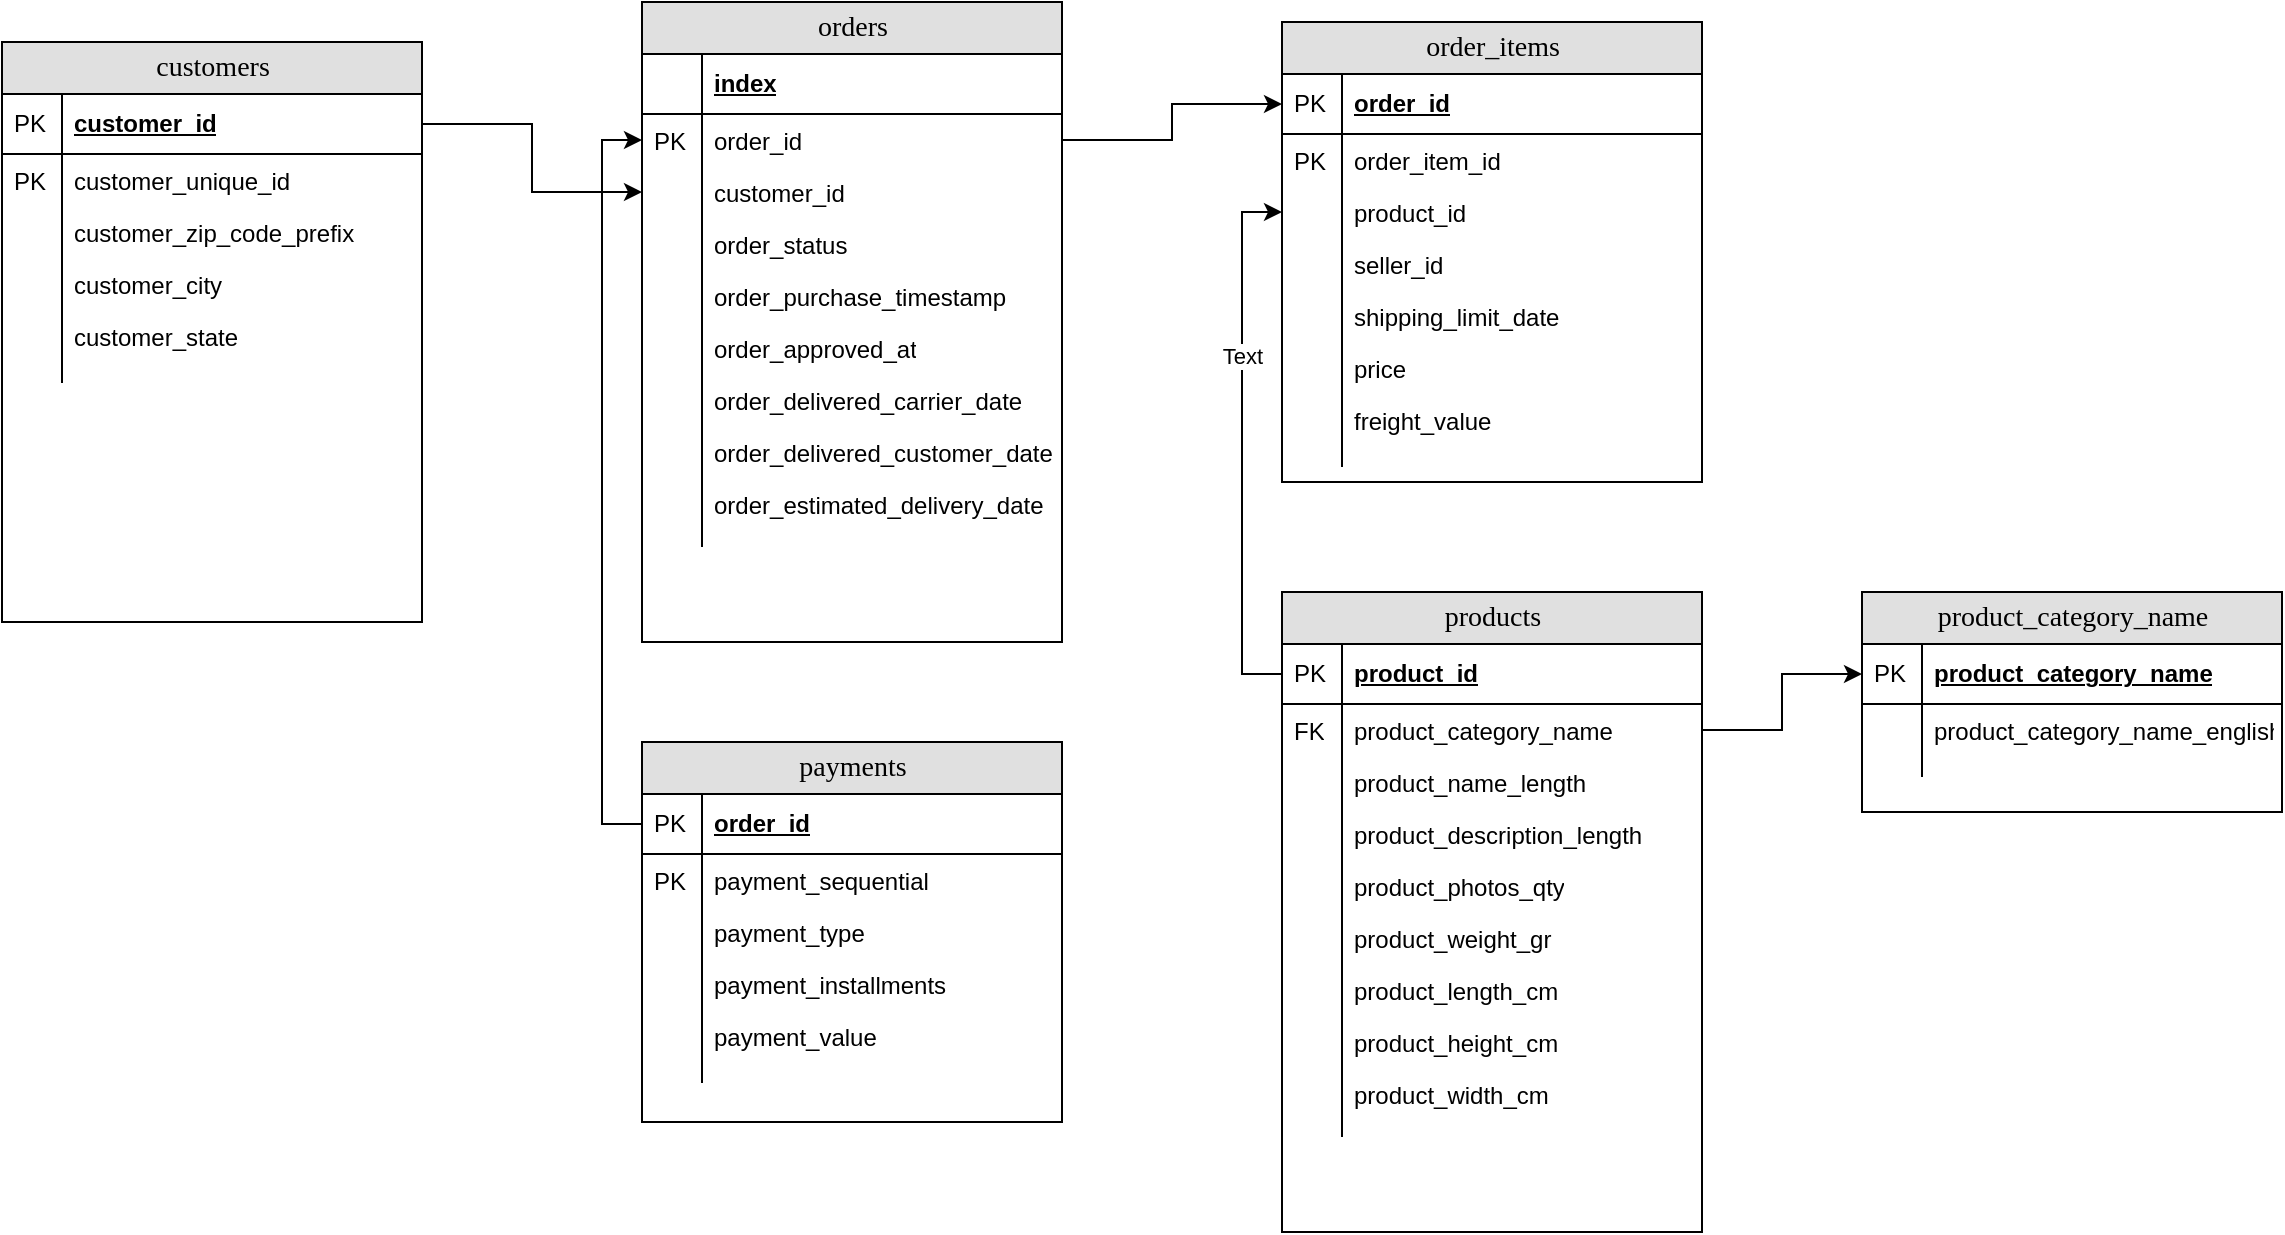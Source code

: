 <mxfile version="20.3.0" type="device"><diagram name="Page-1" id="e56a1550-8fbb-45ad-956c-1786394a9013"><mxGraphModel dx="1202" dy="741" grid="1" gridSize="10" guides="1" tooltips="1" connect="1" arrows="1" fold="1" page="1" pageScale="1" pageWidth="1100" pageHeight="850" background="none" math="0" shadow="0"><root><mxCell id="0"/><mxCell id="1" parent="0"/><mxCell id="2e49270ec7c68f3f-8" value="customers" style="swimlane;html=1;fontStyle=0;childLayout=stackLayout;horizontal=1;startSize=26;fillColor=#e0e0e0;horizontalStack=0;resizeParent=1;resizeLast=0;collapsible=1;marginBottom=0;swimlaneFillColor=#ffffff;align=center;rounded=0;shadow=0;comic=0;labelBackgroundColor=none;strokeWidth=1;fontFamily=Verdana;fontSize=14;swimlaneLine=1;" parent="1" vertex="1"><mxGeometry x="110" y="90" width="210" height="290" as="geometry"><mxRectangle x="570" y="154" width="110" height="26" as="alternateBounds"/></mxGeometry></mxCell><mxCell id="2e49270ec7c68f3f-9" value="customer_id" style="shape=partialRectangle;top=0;left=0;right=0;bottom=1;html=1;align=left;verticalAlign=middle;fillColor=none;spacingLeft=34;spacingRight=4;whiteSpace=wrap;overflow=hidden;rotatable=0;points=[[0,0.5],[1,0.5]];portConstraint=eastwest;dropTarget=0;fontStyle=5;" parent="2e49270ec7c68f3f-8" vertex="1"><mxGeometry y="26" width="210" height="30" as="geometry"/></mxCell><mxCell id="2e49270ec7c68f3f-10" value="PK" style="shape=partialRectangle;top=0;left=0;bottom=0;html=1;fillColor=none;align=left;verticalAlign=middle;spacingLeft=4;spacingRight=4;whiteSpace=wrap;overflow=hidden;rotatable=0;points=[];portConstraint=eastwest;part=1;" parent="2e49270ec7c68f3f-9" vertex="1" connectable="0"><mxGeometry width="30" height="30" as="geometry"/></mxCell><mxCell id="2e49270ec7c68f3f-11" value="customer_unique_id&lt;span style=&quot;white-space: pre;&quot;&gt;&#9;&lt;/span&gt;" style="shape=partialRectangle;top=0;left=0;right=0;bottom=0;html=1;align=left;verticalAlign=top;fillColor=none;spacingLeft=34;spacingRight=4;whiteSpace=wrap;overflow=hidden;rotatable=0;points=[[0,0.5],[1,0.5]];portConstraint=eastwest;dropTarget=0;" parent="2e49270ec7c68f3f-8" vertex="1"><mxGeometry y="56" width="210" height="26" as="geometry"/></mxCell><mxCell id="2e49270ec7c68f3f-12" value="PK" style="shape=partialRectangle;top=0;left=0;bottom=0;html=1;fillColor=none;align=left;verticalAlign=top;spacingLeft=4;spacingRight=4;whiteSpace=wrap;overflow=hidden;rotatable=0;points=[];portConstraint=eastwest;part=1;" parent="2e49270ec7c68f3f-11" vertex="1" connectable="0"><mxGeometry width="30" height="26" as="geometry"/></mxCell><mxCell id="2e49270ec7c68f3f-13" value="customer_zip_code_prefix" style="shape=partialRectangle;top=0;left=0;right=0;bottom=0;html=1;align=left;verticalAlign=top;fillColor=none;spacingLeft=34;spacingRight=4;whiteSpace=wrap;overflow=hidden;rotatable=0;points=[[0,0.5],[1,0.5]];portConstraint=eastwest;dropTarget=0;" parent="2e49270ec7c68f3f-8" vertex="1"><mxGeometry y="82" width="210" height="26" as="geometry"/></mxCell><mxCell id="2e49270ec7c68f3f-14" value="" style="shape=partialRectangle;top=0;left=0;bottom=0;html=1;fillColor=none;align=left;verticalAlign=top;spacingLeft=4;spacingRight=4;whiteSpace=wrap;overflow=hidden;rotatable=0;points=[];portConstraint=eastwest;part=1;" parent="2e49270ec7c68f3f-13" vertex="1" connectable="0"><mxGeometry width="30" height="26" as="geometry"/></mxCell><mxCell id="2e49270ec7c68f3f-15" value="customer_city" style="shape=partialRectangle;top=0;left=0;right=0;bottom=0;html=1;align=left;verticalAlign=top;fillColor=none;spacingLeft=34;spacingRight=4;whiteSpace=wrap;overflow=hidden;rotatable=0;points=[[0,0.5],[1,0.5]];portConstraint=eastwest;dropTarget=0;" parent="2e49270ec7c68f3f-8" vertex="1"><mxGeometry y="108" width="210" height="26" as="geometry"/></mxCell><mxCell id="2e49270ec7c68f3f-16" value="" style="shape=partialRectangle;top=0;left=0;bottom=0;html=1;fillColor=none;align=left;verticalAlign=top;spacingLeft=4;spacingRight=4;whiteSpace=wrap;overflow=hidden;rotatable=0;points=[];portConstraint=eastwest;part=1;" parent="2e49270ec7c68f3f-15" vertex="1" connectable="0"><mxGeometry width="30" height="26" as="geometry"/></mxCell><mxCell id="JVWa0e0JcWMsUImukUIj-1" value="customer_state" style="shape=partialRectangle;top=0;left=0;right=0;bottom=0;html=1;align=left;verticalAlign=top;fillColor=none;spacingLeft=34;spacingRight=4;whiteSpace=wrap;overflow=hidden;rotatable=0;points=[[0,0.5],[1,0.5]];portConstraint=eastwest;dropTarget=0;" parent="2e49270ec7c68f3f-8" vertex="1"><mxGeometry y="134" width="210" height="26" as="geometry"/></mxCell><mxCell id="JVWa0e0JcWMsUImukUIj-2" value="" style="shape=partialRectangle;top=0;left=0;bottom=0;html=1;fillColor=none;align=left;verticalAlign=top;spacingLeft=4;spacingRight=4;whiteSpace=wrap;overflow=hidden;rotatable=0;points=[];portConstraint=eastwest;part=1;" parent="JVWa0e0JcWMsUImukUIj-1" vertex="1" connectable="0"><mxGeometry width="30" height="26" as="geometry"/></mxCell><mxCell id="2e49270ec7c68f3f-17" value="" style="shape=partialRectangle;top=0;left=0;right=0;bottom=0;html=1;align=left;verticalAlign=top;fillColor=none;spacingLeft=34;spacingRight=4;whiteSpace=wrap;overflow=hidden;rotatable=0;points=[[0,0.5],[1,0.5]];portConstraint=eastwest;dropTarget=0;" parent="2e49270ec7c68f3f-8" vertex="1"><mxGeometry y="160" width="210" height="10" as="geometry"/></mxCell><mxCell id="2e49270ec7c68f3f-18" value="" style="shape=partialRectangle;top=0;left=0;bottom=0;html=1;fillColor=none;align=left;verticalAlign=top;spacingLeft=4;spacingRight=4;whiteSpace=wrap;overflow=hidden;rotatable=0;points=[];portConstraint=eastwest;part=1;" parent="2e49270ec7c68f3f-17" vertex="1" connectable="0"><mxGeometry width="30" height="10" as="geometry"/></mxCell><mxCell id="JVWa0e0JcWMsUImukUIj-4" value="products" style="swimlane;html=1;fontStyle=0;childLayout=stackLayout;horizontal=1;startSize=26;fillColor=#e0e0e0;horizontalStack=0;resizeParent=1;resizeLast=0;collapsible=1;marginBottom=0;swimlaneFillColor=#ffffff;align=center;rounded=0;shadow=0;comic=0;labelBackgroundColor=none;strokeWidth=1;fontFamily=Verdana;fontSize=14;swimlaneLine=1;" parent="1" vertex="1"><mxGeometry x="750" y="365" width="210" height="320" as="geometry"><mxRectangle x="570" y="154" width="110" height="26" as="alternateBounds"/></mxGeometry></mxCell><mxCell id="JVWa0e0JcWMsUImukUIj-5" value="product_id" style="shape=partialRectangle;top=0;left=0;right=0;bottom=1;html=1;align=left;verticalAlign=middle;fillColor=none;spacingLeft=34;spacingRight=4;whiteSpace=wrap;overflow=hidden;rotatable=0;points=[[0,0.5],[1,0.5]];portConstraint=eastwest;dropTarget=0;fontStyle=5;" parent="JVWa0e0JcWMsUImukUIj-4" vertex="1"><mxGeometry y="26" width="210" height="30" as="geometry"/></mxCell><mxCell id="JVWa0e0JcWMsUImukUIj-6" value="PK" style="shape=partialRectangle;top=0;left=0;bottom=0;html=1;fillColor=none;align=left;verticalAlign=middle;spacingLeft=4;spacingRight=4;whiteSpace=wrap;overflow=hidden;rotatable=0;points=[];portConstraint=eastwest;part=1;" parent="JVWa0e0JcWMsUImukUIj-5" vertex="1" connectable="0"><mxGeometry width="30" height="30" as="geometry"/></mxCell><mxCell id="JVWa0e0JcWMsUImukUIj-7" value="product_category_name" style="shape=partialRectangle;top=0;left=0;right=0;bottom=0;html=1;align=left;verticalAlign=top;fillColor=none;spacingLeft=34;spacingRight=4;whiteSpace=wrap;overflow=hidden;rotatable=0;points=[[0,0.5],[1,0.5]];portConstraint=eastwest;dropTarget=0;" parent="JVWa0e0JcWMsUImukUIj-4" vertex="1"><mxGeometry y="56" width="210" height="26" as="geometry"/></mxCell><mxCell id="JVWa0e0JcWMsUImukUIj-8" value="FK" style="shape=partialRectangle;top=0;left=0;bottom=0;html=1;fillColor=none;align=left;verticalAlign=top;spacingLeft=4;spacingRight=4;whiteSpace=wrap;overflow=hidden;rotatable=0;points=[];portConstraint=eastwest;part=1;" parent="JVWa0e0JcWMsUImukUIj-7" vertex="1" connectable="0"><mxGeometry width="30" height="26" as="geometry"/></mxCell><mxCell id="JVWa0e0JcWMsUImukUIj-9" value="product_name_length" style="shape=partialRectangle;top=0;left=0;right=0;bottom=0;html=1;align=left;verticalAlign=top;fillColor=none;spacingLeft=34;spacingRight=4;whiteSpace=wrap;overflow=hidden;rotatable=0;points=[[0,0.5],[1,0.5]];portConstraint=eastwest;dropTarget=0;" parent="JVWa0e0JcWMsUImukUIj-4" vertex="1"><mxGeometry y="82" width="210" height="26" as="geometry"/></mxCell><mxCell id="JVWa0e0JcWMsUImukUIj-10" value="" style="shape=partialRectangle;top=0;left=0;bottom=0;html=1;fillColor=none;align=left;verticalAlign=top;spacingLeft=4;spacingRight=4;whiteSpace=wrap;overflow=hidden;rotatable=0;points=[];portConstraint=eastwest;part=1;" parent="JVWa0e0JcWMsUImukUIj-9" vertex="1" connectable="0"><mxGeometry width="30" height="26" as="geometry"/></mxCell><mxCell id="JVWa0e0JcWMsUImukUIj-11" value="product_description_length" style="shape=partialRectangle;top=0;left=0;right=0;bottom=0;html=1;align=left;verticalAlign=top;fillColor=none;spacingLeft=34;spacingRight=4;whiteSpace=wrap;overflow=hidden;rotatable=0;points=[[0,0.5],[1,0.5]];portConstraint=eastwest;dropTarget=0;" parent="JVWa0e0JcWMsUImukUIj-4" vertex="1"><mxGeometry y="108" width="210" height="26" as="geometry"/></mxCell><mxCell id="JVWa0e0JcWMsUImukUIj-12" value="" style="shape=partialRectangle;top=0;left=0;bottom=0;html=1;fillColor=none;align=left;verticalAlign=top;spacingLeft=4;spacingRight=4;whiteSpace=wrap;overflow=hidden;rotatable=0;points=[];portConstraint=eastwest;part=1;" parent="JVWa0e0JcWMsUImukUIj-11" vertex="1" connectable="0"><mxGeometry width="30" height="26" as="geometry"/></mxCell><mxCell id="JVWa0e0JcWMsUImukUIj-15" value="product_photos_qty" style="shape=partialRectangle;top=0;left=0;right=0;bottom=0;html=1;align=left;verticalAlign=top;fillColor=none;spacingLeft=34;spacingRight=4;whiteSpace=wrap;overflow=hidden;rotatable=0;points=[[0,0.5],[1,0.5]];portConstraint=eastwest;dropTarget=0;" parent="JVWa0e0JcWMsUImukUIj-4" vertex="1"><mxGeometry y="134" width="210" height="26" as="geometry"/></mxCell><mxCell id="JVWa0e0JcWMsUImukUIj-16" value="" style="shape=partialRectangle;top=0;left=0;bottom=0;html=1;fillColor=none;align=left;verticalAlign=top;spacingLeft=4;spacingRight=4;whiteSpace=wrap;overflow=hidden;rotatable=0;points=[];portConstraint=eastwest;part=1;" parent="JVWa0e0JcWMsUImukUIj-15" vertex="1" connectable="0"><mxGeometry width="30" height="26" as="geometry"/></mxCell><mxCell id="JVWa0e0JcWMsUImukUIj-19" value="product_weight_gr" style="shape=partialRectangle;top=0;left=0;right=0;bottom=0;html=1;align=left;verticalAlign=top;fillColor=none;spacingLeft=34;spacingRight=4;whiteSpace=wrap;overflow=hidden;rotatable=0;points=[[0,0.5],[1,0.5]];portConstraint=eastwest;dropTarget=0;" parent="JVWa0e0JcWMsUImukUIj-4" vertex="1"><mxGeometry y="160" width="210" height="26" as="geometry"/></mxCell><mxCell id="JVWa0e0JcWMsUImukUIj-20" value="" style="shape=partialRectangle;top=0;left=0;bottom=0;html=1;fillColor=none;align=left;verticalAlign=top;spacingLeft=4;spacingRight=4;whiteSpace=wrap;overflow=hidden;rotatable=0;points=[];portConstraint=eastwest;part=1;" parent="JVWa0e0JcWMsUImukUIj-19" vertex="1" connectable="0"><mxGeometry width="30" height="26" as="geometry"/></mxCell><mxCell id="JVWa0e0JcWMsUImukUIj-17" value="product_length_cm" style="shape=partialRectangle;top=0;left=0;right=0;bottom=0;html=1;align=left;verticalAlign=top;fillColor=none;spacingLeft=34;spacingRight=4;whiteSpace=wrap;overflow=hidden;rotatable=0;points=[[0,0.5],[1,0.5]];portConstraint=eastwest;dropTarget=0;" parent="JVWa0e0JcWMsUImukUIj-4" vertex="1"><mxGeometry y="186" width="210" height="26" as="geometry"/></mxCell><mxCell id="JVWa0e0JcWMsUImukUIj-18" value="" style="shape=partialRectangle;top=0;left=0;bottom=0;html=1;fillColor=none;align=left;verticalAlign=top;spacingLeft=4;spacingRight=4;whiteSpace=wrap;overflow=hidden;rotatable=0;points=[];portConstraint=eastwest;part=1;" parent="JVWa0e0JcWMsUImukUIj-17" vertex="1" connectable="0"><mxGeometry width="30" height="26" as="geometry"/></mxCell><mxCell id="JVWa0e0JcWMsUImukUIj-23" value="product_height_cm" style="shape=partialRectangle;top=0;left=0;right=0;bottom=0;html=1;align=left;verticalAlign=top;fillColor=none;spacingLeft=34;spacingRight=4;whiteSpace=wrap;overflow=hidden;rotatable=0;points=[[0,0.5],[1,0.5]];portConstraint=eastwest;dropTarget=0;" parent="JVWa0e0JcWMsUImukUIj-4" vertex="1"><mxGeometry y="212" width="210" height="26" as="geometry"/></mxCell><mxCell id="JVWa0e0JcWMsUImukUIj-24" value="" style="shape=partialRectangle;top=0;left=0;bottom=0;html=1;fillColor=none;align=left;verticalAlign=top;spacingLeft=4;spacingRight=4;whiteSpace=wrap;overflow=hidden;rotatable=0;points=[];portConstraint=eastwest;part=1;" parent="JVWa0e0JcWMsUImukUIj-23" vertex="1" connectable="0"><mxGeometry width="30" height="26" as="geometry"/></mxCell><mxCell id="JVWa0e0JcWMsUImukUIj-21" value="product_width_cm" style="shape=partialRectangle;top=0;left=0;right=0;bottom=0;html=1;align=left;verticalAlign=top;fillColor=none;spacingLeft=34;spacingRight=4;whiteSpace=wrap;overflow=hidden;rotatable=0;points=[[0,0.5],[1,0.5]];portConstraint=eastwest;dropTarget=0;" parent="JVWa0e0JcWMsUImukUIj-4" vertex="1"><mxGeometry y="238" width="210" height="24" as="geometry"/></mxCell><mxCell id="JVWa0e0JcWMsUImukUIj-22" value="" style="shape=partialRectangle;top=0;left=0;bottom=0;html=1;fillColor=none;align=left;verticalAlign=top;spacingLeft=4;spacingRight=4;whiteSpace=wrap;overflow=hidden;rotatable=0;points=[];portConstraint=eastwest;part=1;" parent="JVWa0e0JcWMsUImukUIj-21" vertex="1" connectable="0"><mxGeometry width="30" height="24" as="geometry"/></mxCell><mxCell id="JVWa0e0JcWMsUImukUIj-13" value="" style="shape=partialRectangle;top=0;left=0;right=0;bottom=0;html=1;align=left;verticalAlign=top;fillColor=none;spacingLeft=34;spacingRight=4;whiteSpace=wrap;overflow=hidden;rotatable=0;points=[[0,0.5],[1,0.5]];portConstraint=eastwest;dropTarget=0;" parent="JVWa0e0JcWMsUImukUIj-4" vertex="1"><mxGeometry y="262" width="210" height="10" as="geometry"/></mxCell><mxCell id="JVWa0e0JcWMsUImukUIj-14" value="" style="shape=partialRectangle;top=0;left=0;bottom=0;html=1;fillColor=none;align=left;verticalAlign=top;spacingLeft=4;spacingRight=4;whiteSpace=wrap;overflow=hidden;rotatable=0;points=[];portConstraint=eastwest;part=1;" parent="JVWa0e0JcWMsUImukUIj-13" vertex="1" connectable="0"><mxGeometry width="30" height="10" as="geometry"/></mxCell><mxCell id="JVWa0e0JcWMsUImukUIj-25" value="orders" style="swimlane;html=1;fontStyle=0;childLayout=stackLayout;horizontal=1;startSize=26;fillColor=#e0e0e0;horizontalStack=0;resizeParent=1;resizeLast=0;collapsible=1;marginBottom=0;swimlaneFillColor=#ffffff;align=center;rounded=0;shadow=0;comic=0;labelBackgroundColor=none;strokeWidth=1;fontFamily=Verdana;fontSize=14;swimlaneLine=1;" parent="1" vertex="1"><mxGeometry x="430" y="70" width="210" height="320" as="geometry"><mxRectangle x="570" y="154" width="110" height="26" as="alternateBounds"/></mxGeometry></mxCell><mxCell id="JVWa0e0JcWMsUImukUIj-26" value="index" style="shape=partialRectangle;top=0;left=0;right=0;bottom=1;html=1;align=left;verticalAlign=middle;fillColor=none;spacingLeft=34;spacingRight=4;whiteSpace=wrap;overflow=hidden;rotatable=0;points=[[0,0.5],[1,0.5]];portConstraint=eastwest;dropTarget=0;fontStyle=5;" parent="JVWa0e0JcWMsUImukUIj-25" vertex="1"><mxGeometry y="26" width="210" height="30" as="geometry"/></mxCell><mxCell id="JVWa0e0JcWMsUImukUIj-27" value="" style="shape=partialRectangle;top=0;left=0;bottom=0;html=1;fillColor=none;align=left;verticalAlign=middle;spacingLeft=4;spacingRight=4;whiteSpace=wrap;overflow=hidden;rotatable=0;points=[];portConstraint=eastwest;part=1;" parent="JVWa0e0JcWMsUImukUIj-26" vertex="1" connectable="0"><mxGeometry width="30" height="30" as="geometry"/></mxCell><mxCell id="JVWa0e0JcWMsUImukUIj-28" value="order_id" style="shape=partialRectangle;top=0;left=0;right=0;bottom=0;html=1;align=left;verticalAlign=top;fillColor=none;spacingLeft=34;spacingRight=4;whiteSpace=wrap;overflow=hidden;rotatable=0;points=[[0,0.5],[1,0.5]];portConstraint=eastwest;dropTarget=0;" parent="JVWa0e0JcWMsUImukUIj-25" vertex="1"><mxGeometry y="56" width="210" height="26" as="geometry"/></mxCell><mxCell id="JVWa0e0JcWMsUImukUIj-29" value="PK" style="shape=partialRectangle;top=0;left=0;bottom=0;html=1;fillColor=none;align=left;verticalAlign=top;spacingLeft=4;spacingRight=4;whiteSpace=wrap;overflow=hidden;rotatable=0;points=[];portConstraint=eastwest;part=1;" parent="JVWa0e0JcWMsUImukUIj-28" vertex="1" connectable="0"><mxGeometry width="30" height="26" as="geometry"/></mxCell><mxCell id="JVWa0e0JcWMsUImukUIj-30" value="customer_id" style="shape=partialRectangle;top=0;left=0;right=0;bottom=0;html=1;align=left;verticalAlign=top;fillColor=none;spacingLeft=34;spacingRight=4;whiteSpace=wrap;overflow=hidden;rotatable=0;points=[[0,0.5],[1,0.5]];portConstraint=eastwest;dropTarget=0;" parent="JVWa0e0JcWMsUImukUIj-25" vertex="1"><mxGeometry y="82" width="210" height="26" as="geometry"/></mxCell><mxCell id="JVWa0e0JcWMsUImukUIj-31" value="" style="shape=partialRectangle;top=0;left=0;bottom=0;html=1;fillColor=none;align=left;verticalAlign=top;spacingLeft=4;spacingRight=4;whiteSpace=wrap;overflow=hidden;rotatable=0;points=[];portConstraint=eastwest;part=1;" parent="JVWa0e0JcWMsUImukUIj-30" vertex="1" connectable="0"><mxGeometry width="30" height="26" as="geometry"/></mxCell><mxCell id="JVWa0e0JcWMsUImukUIj-32" value="order_status" style="shape=partialRectangle;top=0;left=0;right=0;bottom=0;html=1;align=left;verticalAlign=top;fillColor=none;spacingLeft=34;spacingRight=4;whiteSpace=wrap;overflow=hidden;rotatable=0;points=[[0,0.5],[1,0.5]];portConstraint=eastwest;dropTarget=0;" parent="JVWa0e0JcWMsUImukUIj-25" vertex="1"><mxGeometry y="108" width="210" height="26" as="geometry"/></mxCell><mxCell id="JVWa0e0JcWMsUImukUIj-33" value="" style="shape=partialRectangle;top=0;left=0;bottom=0;html=1;fillColor=none;align=left;verticalAlign=top;spacingLeft=4;spacingRight=4;whiteSpace=wrap;overflow=hidden;rotatable=0;points=[];portConstraint=eastwest;part=1;" parent="JVWa0e0JcWMsUImukUIj-32" vertex="1" connectable="0"><mxGeometry width="30" height="26" as="geometry"/></mxCell><mxCell id="JVWa0e0JcWMsUImukUIj-34" value="order_purchase_timestamp" style="shape=partialRectangle;top=0;left=0;right=0;bottom=0;html=1;align=left;verticalAlign=top;fillColor=none;spacingLeft=34;spacingRight=4;whiteSpace=wrap;overflow=hidden;rotatable=0;points=[[0,0.5],[1,0.5]];portConstraint=eastwest;dropTarget=0;" parent="JVWa0e0JcWMsUImukUIj-25" vertex="1"><mxGeometry y="134" width="210" height="26" as="geometry"/></mxCell><mxCell id="JVWa0e0JcWMsUImukUIj-35" value="" style="shape=partialRectangle;top=0;left=0;bottom=0;html=1;fillColor=none;align=left;verticalAlign=top;spacingLeft=4;spacingRight=4;whiteSpace=wrap;overflow=hidden;rotatable=0;points=[];portConstraint=eastwest;part=1;" parent="JVWa0e0JcWMsUImukUIj-34" vertex="1" connectable="0"><mxGeometry width="30" height="26" as="geometry"/></mxCell><mxCell id="JVWa0e0JcWMsUImukUIj-36" value="order_approved_at&lt;br&gt;" style="shape=partialRectangle;top=0;left=0;right=0;bottom=0;html=1;align=left;verticalAlign=top;fillColor=none;spacingLeft=34;spacingRight=4;whiteSpace=wrap;overflow=hidden;rotatable=0;points=[[0,0.5],[1,0.5]];portConstraint=eastwest;dropTarget=0;" parent="JVWa0e0JcWMsUImukUIj-25" vertex="1"><mxGeometry y="160" width="210" height="26" as="geometry"/></mxCell><mxCell id="JVWa0e0JcWMsUImukUIj-37" value="" style="shape=partialRectangle;top=0;left=0;bottom=0;html=1;fillColor=none;align=left;verticalAlign=top;spacingLeft=4;spacingRight=4;whiteSpace=wrap;overflow=hidden;rotatable=0;points=[];portConstraint=eastwest;part=1;" parent="JVWa0e0JcWMsUImukUIj-36" vertex="1" connectable="0"><mxGeometry width="30" height="26" as="geometry"/></mxCell><mxCell id="JVWa0e0JcWMsUImukUIj-38" value="order_delivered_carrier_date" style="shape=partialRectangle;top=0;left=0;right=0;bottom=0;html=1;align=left;verticalAlign=top;fillColor=none;spacingLeft=34;spacingRight=4;whiteSpace=wrap;overflow=hidden;rotatable=0;points=[[0,0.5],[1,0.5]];portConstraint=eastwest;dropTarget=0;" parent="JVWa0e0JcWMsUImukUIj-25" vertex="1"><mxGeometry y="186" width="210" height="26" as="geometry"/></mxCell><mxCell id="JVWa0e0JcWMsUImukUIj-39" value="" style="shape=partialRectangle;top=0;left=0;bottom=0;html=1;fillColor=none;align=left;verticalAlign=top;spacingLeft=4;spacingRight=4;whiteSpace=wrap;overflow=hidden;rotatable=0;points=[];portConstraint=eastwest;part=1;" parent="JVWa0e0JcWMsUImukUIj-38" vertex="1" connectable="0"><mxGeometry width="30" height="26" as="geometry"/></mxCell><mxCell id="JVWa0e0JcWMsUImukUIj-40" value="order_delivered_customer_date" style="shape=partialRectangle;top=0;left=0;right=0;bottom=0;html=1;align=left;verticalAlign=top;fillColor=none;spacingLeft=34;spacingRight=4;whiteSpace=wrap;overflow=hidden;rotatable=0;points=[[0,0.5],[1,0.5]];portConstraint=eastwest;dropTarget=0;" parent="JVWa0e0JcWMsUImukUIj-25" vertex="1"><mxGeometry y="212" width="210" height="26" as="geometry"/></mxCell><mxCell id="JVWa0e0JcWMsUImukUIj-41" value="" style="shape=partialRectangle;top=0;left=0;bottom=0;html=1;fillColor=none;align=left;verticalAlign=top;spacingLeft=4;spacingRight=4;whiteSpace=wrap;overflow=hidden;rotatable=0;points=[];portConstraint=eastwest;part=1;" parent="JVWa0e0JcWMsUImukUIj-40" vertex="1" connectable="0"><mxGeometry width="30" height="26" as="geometry"/></mxCell><mxCell id="JVWa0e0JcWMsUImukUIj-42" value="order_estimated_delivery_date" style="shape=partialRectangle;top=0;left=0;right=0;bottom=0;html=1;align=left;verticalAlign=top;fillColor=none;spacingLeft=34;spacingRight=4;whiteSpace=wrap;overflow=hidden;rotatable=0;points=[[0,0.5],[1,0.5]];portConstraint=eastwest;dropTarget=0;" parent="JVWa0e0JcWMsUImukUIj-25" vertex="1"><mxGeometry y="238" width="210" height="24" as="geometry"/></mxCell><mxCell id="JVWa0e0JcWMsUImukUIj-43" value="" style="shape=partialRectangle;top=0;left=0;bottom=0;html=1;fillColor=none;align=left;verticalAlign=top;spacingLeft=4;spacingRight=4;whiteSpace=wrap;overflow=hidden;rotatable=0;points=[];portConstraint=eastwest;part=1;" parent="JVWa0e0JcWMsUImukUIj-42" vertex="1" connectable="0"><mxGeometry width="30" height="24" as="geometry"/></mxCell><mxCell id="JVWa0e0JcWMsUImukUIj-44" value="" style="shape=partialRectangle;top=0;left=0;right=0;bottom=0;html=1;align=left;verticalAlign=top;fillColor=none;spacingLeft=34;spacingRight=4;whiteSpace=wrap;overflow=hidden;rotatable=0;points=[[0,0.5],[1,0.5]];portConstraint=eastwest;dropTarget=0;" parent="JVWa0e0JcWMsUImukUIj-25" vertex="1"><mxGeometry y="262" width="210" height="10" as="geometry"/></mxCell><mxCell id="JVWa0e0JcWMsUImukUIj-45" value="" style="shape=partialRectangle;top=0;left=0;bottom=0;html=1;fillColor=none;align=left;verticalAlign=top;spacingLeft=4;spacingRight=4;whiteSpace=wrap;overflow=hidden;rotatable=0;points=[];portConstraint=eastwest;part=1;" parent="JVWa0e0JcWMsUImukUIj-44" vertex="1" connectable="0"><mxGeometry width="30" height="10" as="geometry"/></mxCell><mxCell id="JVWa0e0JcWMsUImukUIj-46" value="order_items" style="swimlane;html=1;fontStyle=0;childLayout=stackLayout;horizontal=1;startSize=26;fillColor=#e0e0e0;horizontalStack=0;resizeParent=1;resizeLast=0;collapsible=1;marginBottom=0;swimlaneFillColor=#ffffff;align=center;rounded=0;shadow=0;comic=0;labelBackgroundColor=none;strokeWidth=1;fontFamily=Verdana;fontSize=14;swimlaneLine=1;" parent="1" vertex="1"><mxGeometry x="750" y="80" width="210" height="230" as="geometry"><mxRectangle x="570" y="154" width="110" height="26" as="alternateBounds"/></mxGeometry></mxCell><mxCell id="JVWa0e0JcWMsUImukUIj-47" value="order_id" style="shape=partialRectangle;top=0;left=0;right=0;bottom=1;html=1;align=left;verticalAlign=middle;fillColor=none;spacingLeft=34;spacingRight=4;whiteSpace=wrap;overflow=hidden;rotatable=0;points=[[0,0.5],[1,0.5]];portConstraint=eastwest;dropTarget=0;fontStyle=5;" parent="JVWa0e0JcWMsUImukUIj-46" vertex="1"><mxGeometry y="26" width="210" height="30" as="geometry"/></mxCell><mxCell id="JVWa0e0JcWMsUImukUIj-48" value="PK" style="shape=partialRectangle;top=0;left=0;bottom=0;html=1;fillColor=none;align=left;verticalAlign=middle;spacingLeft=4;spacingRight=4;whiteSpace=wrap;overflow=hidden;rotatable=0;points=[];portConstraint=eastwest;part=1;" parent="JVWa0e0JcWMsUImukUIj-47" vertex="1" connectable="0"><mxGeometry width="30" height="30" as="geometry"/></mxCell><mxCell id="JVWa0e0JcWMsUImukUIj-49" value="order_item_id" style="shape=partialRectangle;top=0;left=0;right=0;bottom=0;html=1;align=left;verticalAlign=top;fillColor=none;spacingLeft=34;spacingRight=4;whiteSpace=wrap;overflow=hidden;rotatable=0;points=[[0,0.5],[1,0.5]];portConstraint=eastwest;dropTarget=0;" parent="JVWa0e0JcWMsUImukUIj-46" vertex="1"><mxGeometry y="56" width="210" height="26" as="geometry"/></mxCell><mxCell id="JVWa0e0JcWMsUImukUIj-50" value="PK" style="shape=partialRectangle;top=0;left=0;bottom=0;html=1;fillColor=none;align=left;verticalAlign=top;spacingLeft=4;spacingRight=4;whiteSpace=wrap;overflow=hidden;rotatable=0;points=[];portConstraint=eastwest;part=1;" parent="JVWa0e0JcWMsUImukUIj-49" vertex="1" connectable="0"><mxGeometry width="30" height="26" as="geometry"/></mxCell><mxCell id="JVWa0e0JcWMsUImukUIj-51" value="product_id" style="shape=partialRectangle;top=0;left=0;right=0;bottom=0;html=1;align=left;verticalAlign=top;fillColor=none;spacingLeft=34;spacingRight=4;whiteSpace=wrap;overflow=hidden;rotatable=0;points=[[0,0.5],[1,0.5]];portConstraint=eastwest;dropTarget=0;" parent="JVWa0e0JcWMsUImukUIj-46" vertex="1"><mxGeometry y="82" width="210" height="26" as="geometry"/></mxCell><mxCell id="JVWa0e0JcWMsUImukUIj-52" value="" style="shape=partialRectangle;top=0;left=0;bottom=0;html=1;fillColor=none;align=left;verticalAlign=top;spacingLeft=4;spacingRight=4;whiteSpace=wrap;overflow=hidden;rotatable=0;points=[];portConstraint=eastwest;part=1;" parent="JVWa0e0JcWMsUImukUIj-51" vertex="1" connectable="0"><mxGeometry width="30" height="26" as="geometry"/></mxCell><mxCell id="JVWa0e0JcWMsUImukUIj-53" value="seller_id" style="shape=partialRectangle;top=0;left=0;right=0;bottom=0;html=1;align=left;verticalAlign=top;fillColor=none;spacingLeft=34;spacingRight=4;whiteSpace=wrap;overflow=hidden;rotatable=0;points=[[0,0.5],[1,0.5]];portConstraint=eastwest;dropTarget=0;" parent="JVWa0e0JcWMsUImukUIj-46" vertex="1"><mxGeometry y="108" width="210" height="26" as="geometry"/></mxCell><mxCell id="JVWa0e0JcWMsUImukUIj-54" value="" style="shape=partialRectangle;top=0;left=0;bottom=0;html=1;fillColor=none;align=left;verticalAlign=top;spacingLeft=4;spacingRight=4;whiteSpace=wrap;overflow=hidden;rotatable=0;points=[];portConstraint=eastwest;part=1;" parent="JVWa0e0JcWMsUImukUIj-53" vertex="1" connectable="0"><mxGeometry width="30" height="26" as="geometry"/></mxCell><mxCell id="JVWa0e0JcWMsUImukUIj-55" value="shipping_limit_date" style="shape=partialRectangle;top=0;left=0;right=0;bottom=0;html=1;align=left;verticalAlign=top;fillColor=none;spacingLeft=34;spacingRight=4;whiteSpace=wrap;overflow=hidden;rotatable=0;points=[[0,0.5],[1,0.5]];portConstraint=eastwest;dropTarget=0;" parent="JVWa0e0JcWMsUImukUIj-46" vertex="1"><mxGeometry y="134" width="210" height="26" as="geometry"/></mxCell><mxCell id="JVWa0e0JcWMsUImukUIj-56" value="" style="shape=partialRectangle;top=0;left=0;bottom=0;html=1;fillColor=none;align=left;verticalAlign=top;spacingLeft=4;spacingRight=4;whiteSpace=wrap;overflow=hidden;rotatable=0;points=[];portConstraint=eastwest;part=1;" parent="JVWa0e0JcWMsUImukUIj-55" vertex="1" connectable="0"><mxGeometry width="30" height="26" as="geometry"/></mxCell><mxCell id="JVWa0e0JcWMsUImukUIj-57" value="price" style="shape=partialRectangle;top=0;left=0;right=0;bottom=0;html=1;align=left;verticalAlign=top;fillColor=none;spacingLeft=34;spacingRight=4;whiteSpace=wrap;overflow=hidden;rotatable=0;points=[[0,0.5],[1,0.5]];portConstraint=eastwest;dropTarget=0;" parent="JVWa0e0JcWMsUImukUIj-46" vertex="1"><mxGeometry y="160" width="210" height="26" as="geometry"/></mxCell><mxCell id="JVWa0e0JcWMsUImukUIj-58" value="" style="shape=partialRectangle;top=0;left=0;bottom=0;html=1;fillColor=none;align=left;verticalAlign=top;spacingLeft=4;spacingRight=4;whiteSpace=wrap;overflow=hidden;rotatable=0;points=[];portConstraint=eastwest;part=1;" parent="JVWa0e0JcWMsUImukUIj-57" vertex="1" connectable="0"><mxGeometry width="30" height="26" as="geometry"/></mxCell><mxCell id="JVWa0e0JcWMsUImukUIj-59" value="freight_value" style="shape=partialRectangle;top=0;left=0;right=0;bottom=0;html=1;align=left;verticalAlign=top;fillColor=none;spacingLeft=34;spacingRight=4;whiteSpace=wrap;overflow=hidden;rotatable=0;points=[[0,0.5],[1,0.5]];portConstraint=eastwest;dropTarget=0;" parent="JVWa0e0JcWMsUImukUIj-46" vertex="1"><mxGeometry y="186" width="210" height="26" as="geometry"/></mxCell><mxCell id="JVWa0e0JcWMsUImukUIj-60" value="" style="shape=partialRectangle;top=0;left=0;bottom=0;html=1;fillColor=none;align=left;verticalAlign=top;spacingLeft=4;spacingRight=4;whiteSpace=wrap;overflow=hidden;rotatable=0;points=[];portConstraint=eastwest;part=1;" parent="JVWa0e0JcWMsUImukUIj-59" vertex="1" connectable="0"><mxGeometry width="30" height="26" as="geometry"/></mxCell><mxCell id="JVWa0e0JcWMsUImukUIj-65" value="" style="shape=partialRectangle;top=0;left=0;right=0;bottom=0;html=1;align=left;verticalAlign=top;fillColor=none;spacingLeft=34;spacingRight=4;whiteSpace=wrap;overflow=hidden;rotatable=0;points=[[0,0.5],[1,0.5]];portConstraint=eastwest;dropTarget=0;" parent="JVWa0e0JcWMsUImukUIj-46" vertex="1"><mxGeometry y="212" width="210" height="10" as="geometry"/></mxCell><mxCell id="JVWa0e0JcWMsUImukUIj-66" value="" style="shape=partialRectangle;top=0;left=0;bottom=0;html=1;fillColor=none;align=left;verticalAlign=top;spacingLeft=4;spacingRight=4;whiteSpace=wrap;overflow=hidden;rotatable=0;points=[];portConstraint=eastwest;part=1;" parent="JVWa0e0JcWMsUImukUIj-65" vertex="1" connectable="0"><mxGeometry width="30" height="10" as="geometry"/></mxCell><mxCell id="JVWa0e0JcWMsUImukUIj-67" value="payments" style="swimlane;html=1;fontStyle=0;childLayout=stackLayout;horizontal=1;startSize=26;fillColor=#e0e0e0;horizontalStack=0;resizeParent=1;resizeLast=0;collapsible=1;marginBottom=0;swimlaneFillColor=#ffffff;align=center;rounded=0;shadow=0;comic=0;labelBackgroundColor=none;strokeWidth=1;fontFamily=Verdana;fontSize=14;swimlaneLine=1;" parent="1" vertex="1"><mxGeometry x="430" y="440" width="210" height="190" as="geometry"><mxRectangle x="570" y="154" width="110" height="26" as="alternateBounds"/></mxGeometry></mxCell><mxCell id="JVWa0e0JcWMsUImukUIj-68" value="order_id" style="shape=partialRectangle;top=0;left=0;right=0;bottom=1;html=1;align=left;verticalAlign=middle;fillColor=none;spacingLeft=34;spacingRight=4;whiteSpace=wrap;overflow=hidden;rotatable=0;points=[[0,0.5],[1,0.5]];portConstraint=eastwest;dropTarget=0;fontStyle=5;" parent="JVWa0e0JcWMsUImukUIj-67" vertex="1"><mxGeometry y="26" width="210" height="30" as="geometry"/></mxCell><mxCell id="JVWa0e0JcWMsUImukUIj-69" value="PK" style="shape=partialRectangle;top=0;left=0;bottom=0;html=1;fillColor=none;align=left;verticalAlign=middle;spacingLeft=4;spacingRight=4;whiteSpace=wrap;overflow=hidden;rotatable=0;points=[];portConstraint=eastwest;part=1;" parent="JVWa0e0JcWMsUImukUIj-68" vertex="1" connectable="0"><mxGeometry width="30" height="30" as="geometry"/></mxCell><mxCell id="JVWa0e0JcWMsUImukUIj-70" value="payment_sequential" style="shape=partialRectangle;top=0;left=0;right=0;bottom=0;html=1;align=left;verticalAlign=top;fillColor=none;spacingLeft=34;spacingRight=4;whiteSpace=wrap;overflow=hidden;rotatable=0;points=[[0,0.5],[1,0.5]];portConstraint=eastwest;dropTarget=0;" parent="JVWa0e0JcWMsUImukUIj-67" vertex="1"><mxGeometry y="56" width="210" height="26" as="geometry"/></mxCell><mxCell id="JVWa0e0JcWMsUImukUIj-71" value="PK" style="shape=partialRectangle;top=0;left=0;bottom=0;html=1;fillColor=none;align=left;verticalAlign=top;spacingLeft=4;spacingRight=4;whiteSpace=wrap;overflow=hidden;rotatable=0;points=[];portConstraint=eastwest;part=1;" parent="JVWa0e0JcWMsUImukUIj-70" vertex="1" connectable="0"><mxGeometry width="30" height="26" as="geometry"/></mxCell><mxCell id="JVWa0e0JcWMsUImukUIj-72" value="payment_type" style="shape=partialRectangle;top=0;left=0;right=0;bottom=0;html=1;align=left;verticalAlign=top;fillColor=none;spacingLeft=34;spacingRight=4;whiteSpace=wrap;overflow=hidden;rotatable=0;points=[[0,0.5],[1,0.5]];portConstraint=eastwest;dropTarget=0;" parent="JVWa0e0JcWMsUImukUIj-67" vertex="1"><mxGeometry y="82" width="210" height="26" as="geometry"/></mxCell><mxCell id="JVWa0e0JcWMsUImukUIj-73" value="" style="shape=partialRectangle;top=0;left=0;bottom=0;html=1;fillColor=none;align=left;verticalAlign=top;spacingLeft=4;spacingRight=4;whiteSpace=wrap;overflow=hidden;rotatable=0;points=[];portConstraint=eastwest;part=1;" parent="JVWa0e0JcWMsUImukUIj-72" vertex="1" connectable="0"><mxGeometry width="30" height="26" as="geometry"/></mxCell><mxCell id="JVWa0e0JcWMsUImukUIj-74" value="payment_installments" style="shape=partialRectangle;top=0;left=0;right=0;bottom=0;html=1;align=left;verticalAlign=top;fillColor=none;spacingLeft=34;spacingRight=4;whiteSpace=wrap;overflow=hidden;rotatable=0;points=[[0,0.5],[1,0.5]];portConstraint=eastwest;dropTarget=0;" parent="JVWa0e0JcWMsUImukUIj-67" vertex="1"><mxGeometry y="108" width="210" height="26" as="geometry"/></mxCell><mxCell id="JVWa0e0JcWMsUImukUIj-75" value="" style="shape=partialRectangle;top=0;left=0;bottom=0;html=1;fillColor=none;align=left;verticalAlign=top;spacingLeft=4;spacingRight=4;whiteSpace=wrap;overflow=hidden;rotatable=0;points=[];portConstraint=eastwest;part=1;" parent="JVWa0e0JcWMsUImukUIj-74" vertex="1" connectable="0"><mxGeometry width="30" height="26" as="geometry"/></mxCell><mxCell id="JVWa0e0JcWMsUImukUIj-76" value="payment_value" style="shape=partialRectangle;top=0;left=0;right=0;bottom=0;html=1;align=left;verticalAlign=top;fillColor=none;spacingLeft=34;spacingRight=4;whiteSpace=wrap;overflow=hidden;rotatable=0;points=[[0,0.5],[1,0.5]];portConstraint=eastwest;dropTarget=0;" parent="JVWa0e0JcWMsUImukUIj-67" vertex="1"><mxGeometry y="134" width="210" height="26" as="geometry"/></mxCell><mxCell id="JVWa0e0JcWMsUImukUIj-77" value="" style="shape=partialRectangle;top=0;left=0;bottom=0;html=1;fillColor=none;align=left;verticalAlign=top;spacingLeft=4;spacingRight=4;whiteSpace=wrap;overflow=hidden;rotatable=0;points=[];portConstraint=eastwest;part=1;" parent="JVWa0e0JcWMsUImukUIj-76" vertex="1" connectable="0"><mxGeometry width="30" height="26" as="geometry"/></mxCell><mxCell id="JVWa0e0JcWMsUImukUIj-82" value="" style="shape=partialRectangle;top=0;left=0;right=0;bottom=0;html=1;align=left;verticalAlign=top;fillColor=none;spacingLeft=34;spacingRight=4;whiteSpace=wrap;overflow=hidden;rotatable=0;points=[[0,0.5],[1,0.5]];portConstraint=eastwest;dropTarget=0;" parent="JVWa0e0JcWMsUImukUIj-67" vertex="1"><mxGeometry y="160" width="210" height="10" as="geometry"/></mxCell><mxCell id="JVWa0e0JcWMsUImukUIj-83" value="" style="shape=partialRectangle;top=0;left=0;bottom=0;html=1;fillColor=none;align=left;verticalAlign=top;spacingLeft=4;spacingRight=4;whiteSpace=wrap;overflow=hidden;rotatable=0;points=[];portConstraint=eastwest;part=1;" parent="JVWa0e0JcWMsUImukUIj-82" vertex="1" connectable="0"><mxGeometry width="30" height="10" as="geometry"/></mxCell><mxCell id="JVWa0e0JcWMsUImukUIj-84" value="product_category_name" style="swimlane;html=1;fontStyle=0;childLayout=stackLayout;horizontal=1;startSize=26;fillColor=#e0e0e0;horizontalStack=0;resizeParent=1;resizeLast=0;collapsible=1;marginBottom=0;swimlaneFillColor=#ffffff;align=center;rounded=0;shadow=0;comic=0;labelBackgroundColor=none;strokeWidth=1;fontFamily=Verdana;fontSize=14;swimlaneLine=1;" parent="1" vertex="1"><mxGeometry x="1040" y="365" width="210" height="110" as="geometry"><mxRectangle x="570" y="154" width="110" height="26" as="alternateBounds"/></mxGeometry></mxCell><mxCell id="JVWa0e0JcWMsUImukUIj-85" value="product_category_name" style="shape=partialRectangle;top=0;left=0;right=0;bottom=1;html=1;align=left;verticalAlign=middle;fillColor=none;spacingLeft=34;spacingRight=4;whiteSpace=wrap;overflow=hidden;rotatable=0;points=[[0,0.5],[1,0.5]];portConstraint=eastwest;dropTarget=0;fontStyle=5;" parent="JVWa0e0JcWMsUImukUIj-84" vertex="1"><mxGeometry y="26" width="210" height="30" as="geometry"/></mxCell><mxCell id="JVWa0e0JcWMsUImukUIj-86" value="PK" style="shape=partialRectangle;top=0;left=0;bottom=0;html=1;fillColor=none;align=left;verticalAlign=middle;spacingLeft=4;spacingRight=4;whiteSpace=wrap;overflow=hidden;rotatable=0;points=[];portConstraint=eastwest;part=1;" parent="JVWa0e0JcWMsUImukUIj-85" vertex="1" connectable="0"><mxGeometry width="30" height="30" as="geometry"/></mxCell><mxCell id="JVWa0e0JcWMsUImukUIj-87" value="product_category_name_english" style="shape=partialRectangle;top=0;left=0;right=0;bottom=0;html=1;align=left;verticalAlign=top;fillColor=none;spacingLeft=34;spacingRight=4;whiteSpace=wrap;overflow=hidden;rotatable=0;points=[[0,0.5],[1,0.5]];portConstraint=eastwest;dropTarget=0;" parent="JVWa0e0JcWMsUImukUIj-84" vertex="1"><mxGeometry y="56" width="210" height="26" as="geometry"/></mxCell><mxCell id="JVWa0e0JcWMsUImukUIj-88" value="" style="shape=partialRectangle;top=0;left=0;bottom=0;html=1;fillColor=none;align=left;verticalAlign=top;spacingLeft=4;spacingRight=4;whiteSpace=wrap;overflow=hidden;rotatable=0;points=[];portConstraint=eastwest;part=1;" parent="JVWa0e0JcWMsUImukUIj-87" vertex="1" connectable="0"><mxGeometry width="30" height="26" as="geometry"/></mxCell><mxCell id="JVWa0e0JcWMsUImukUIj-95" value="" style="shape=partialRectangle;top=0;left=0;right=0;bottom=0;html=1;align=left;verticalAlign=top;fillColor=none;spacingLeft=34;spacingRight=4;whiteSpace=wrap;overflow=hidden;rotatable=0;points=[[0,0.5],[1,0.5]];portConstraint=eastwest;dropTarget=0;" parent="JVWa0e0JcWMsUImukUIj-84" vertex="1"><mxGeometry y="82" width="210" height="10" as="geometry"/></mxCell><mxCell id="JVWa0e0JcWMsUImukUIj-96" value="" style="shape=partialRectangle;top=0;left=0;bottom=0;html=1;fillColor=none;align=left;verticalAlign=top;spacingLeft=4;spacingRight=4;whiteSpace=wrap;overflow=hidden;rotatable=0;points=[];portConstraint=eastwest;part=1;" parent="JVWa0e0JcWMsUImukUIj-95" vertex="1" connectable="0"><mxGeometry width="30" height="10" as="geometry"/></mxCell><mxCell id="U3VKTKRys4ztc07DCyy--1" style="edgeStyle=orthogonalEdgeStyle;rounded=0;orthogonalLoop=1;jettySize=auto;html=1;" edge="1" parent="1" source="2e49270ec7c68f3f-9" target="JVWa0e0JcWMsUImukUIj-30"><mxGeometry relative="1" as="geometry"/></mxCell><mxCell id="U3VKTKRys4ztc07DCyy--2" style="edgeStyle=orthogonalEdgeStyle;rounded=0;orthogonalLoop=1;jettySize=auto;html=1;" edge="1" parent="1" source="JVWa0e0JcWMsUImukUIj-28" target="JVWa0e0JcWMsUImukUIj-47"><mxGeometry relative="1" as="geometry"/></mxCell><mxCell id="U3VKTKRys4ztc07DCyy--3" style="edgeStyle=orthogonalEdgeStyle;rounded=0;orthogonalLoop=1;jettySize=auto;html=1;entryX=0;entryY=0.5;entryDx=0;entryDy=0;" edge="1" parent="1" source="JVWa0e0JcWMsUImukUIj-7" target="JVWa0e0JcWMsUImukUIj-85"><mxGeometry relative="1" as="geometry"/></mxCell><mxCell id="U3VKTKRys4ztc07DCyy--5" style="edgeStyle=orthogonalEdgeStyle;rounded=0;orthogonalLoop=1;jettySize=auto;html=1;entryX=0;entryY=0.5;entryDx=0;entryDy=0;" edge="1" parent="1" source="JVWa0e0JcWMsUImukUIj-68" target="JVWa0e0JcWMsUImukUIj-28"><mxGeometry relative="1" as="geometry"><mxPoint x="410" y="190" as="targetPoint"/></mxGeometry></mxCell><mxCell id="U3VKTKRys4ztc07DCyy--6" style="edgeStyle=orthogonalEdgeStyle;rounded=0;orthogonalLoop=1;jettySize=auto;html=1;entryX=0;entryY=0.5;entryDx=0;entryDy=0;" edge="1" parent="1" source="JVWa0e0JcWMsUImukUIj-5" target="JVWa0e0JcWMsUImukUIj-51"><mxGeometry relative="1" as="geometry"/></mxCell><mxCell id="U3VKTKRys4ztc07DCyy--7" value="Text" style="edgeLabel;html=1;align=center;verticalAlign=middle;resizable=0;points=[];" vertex="1" connectable="0" parent="U3VKTKRys4ztc07DCyy--6"><mxGeometry x="0.321" relative="1" as="geometry"><mxPoint as="offset"/></mxGeometry></mxCell></root></mxGraphModel></diagram></mxfile>